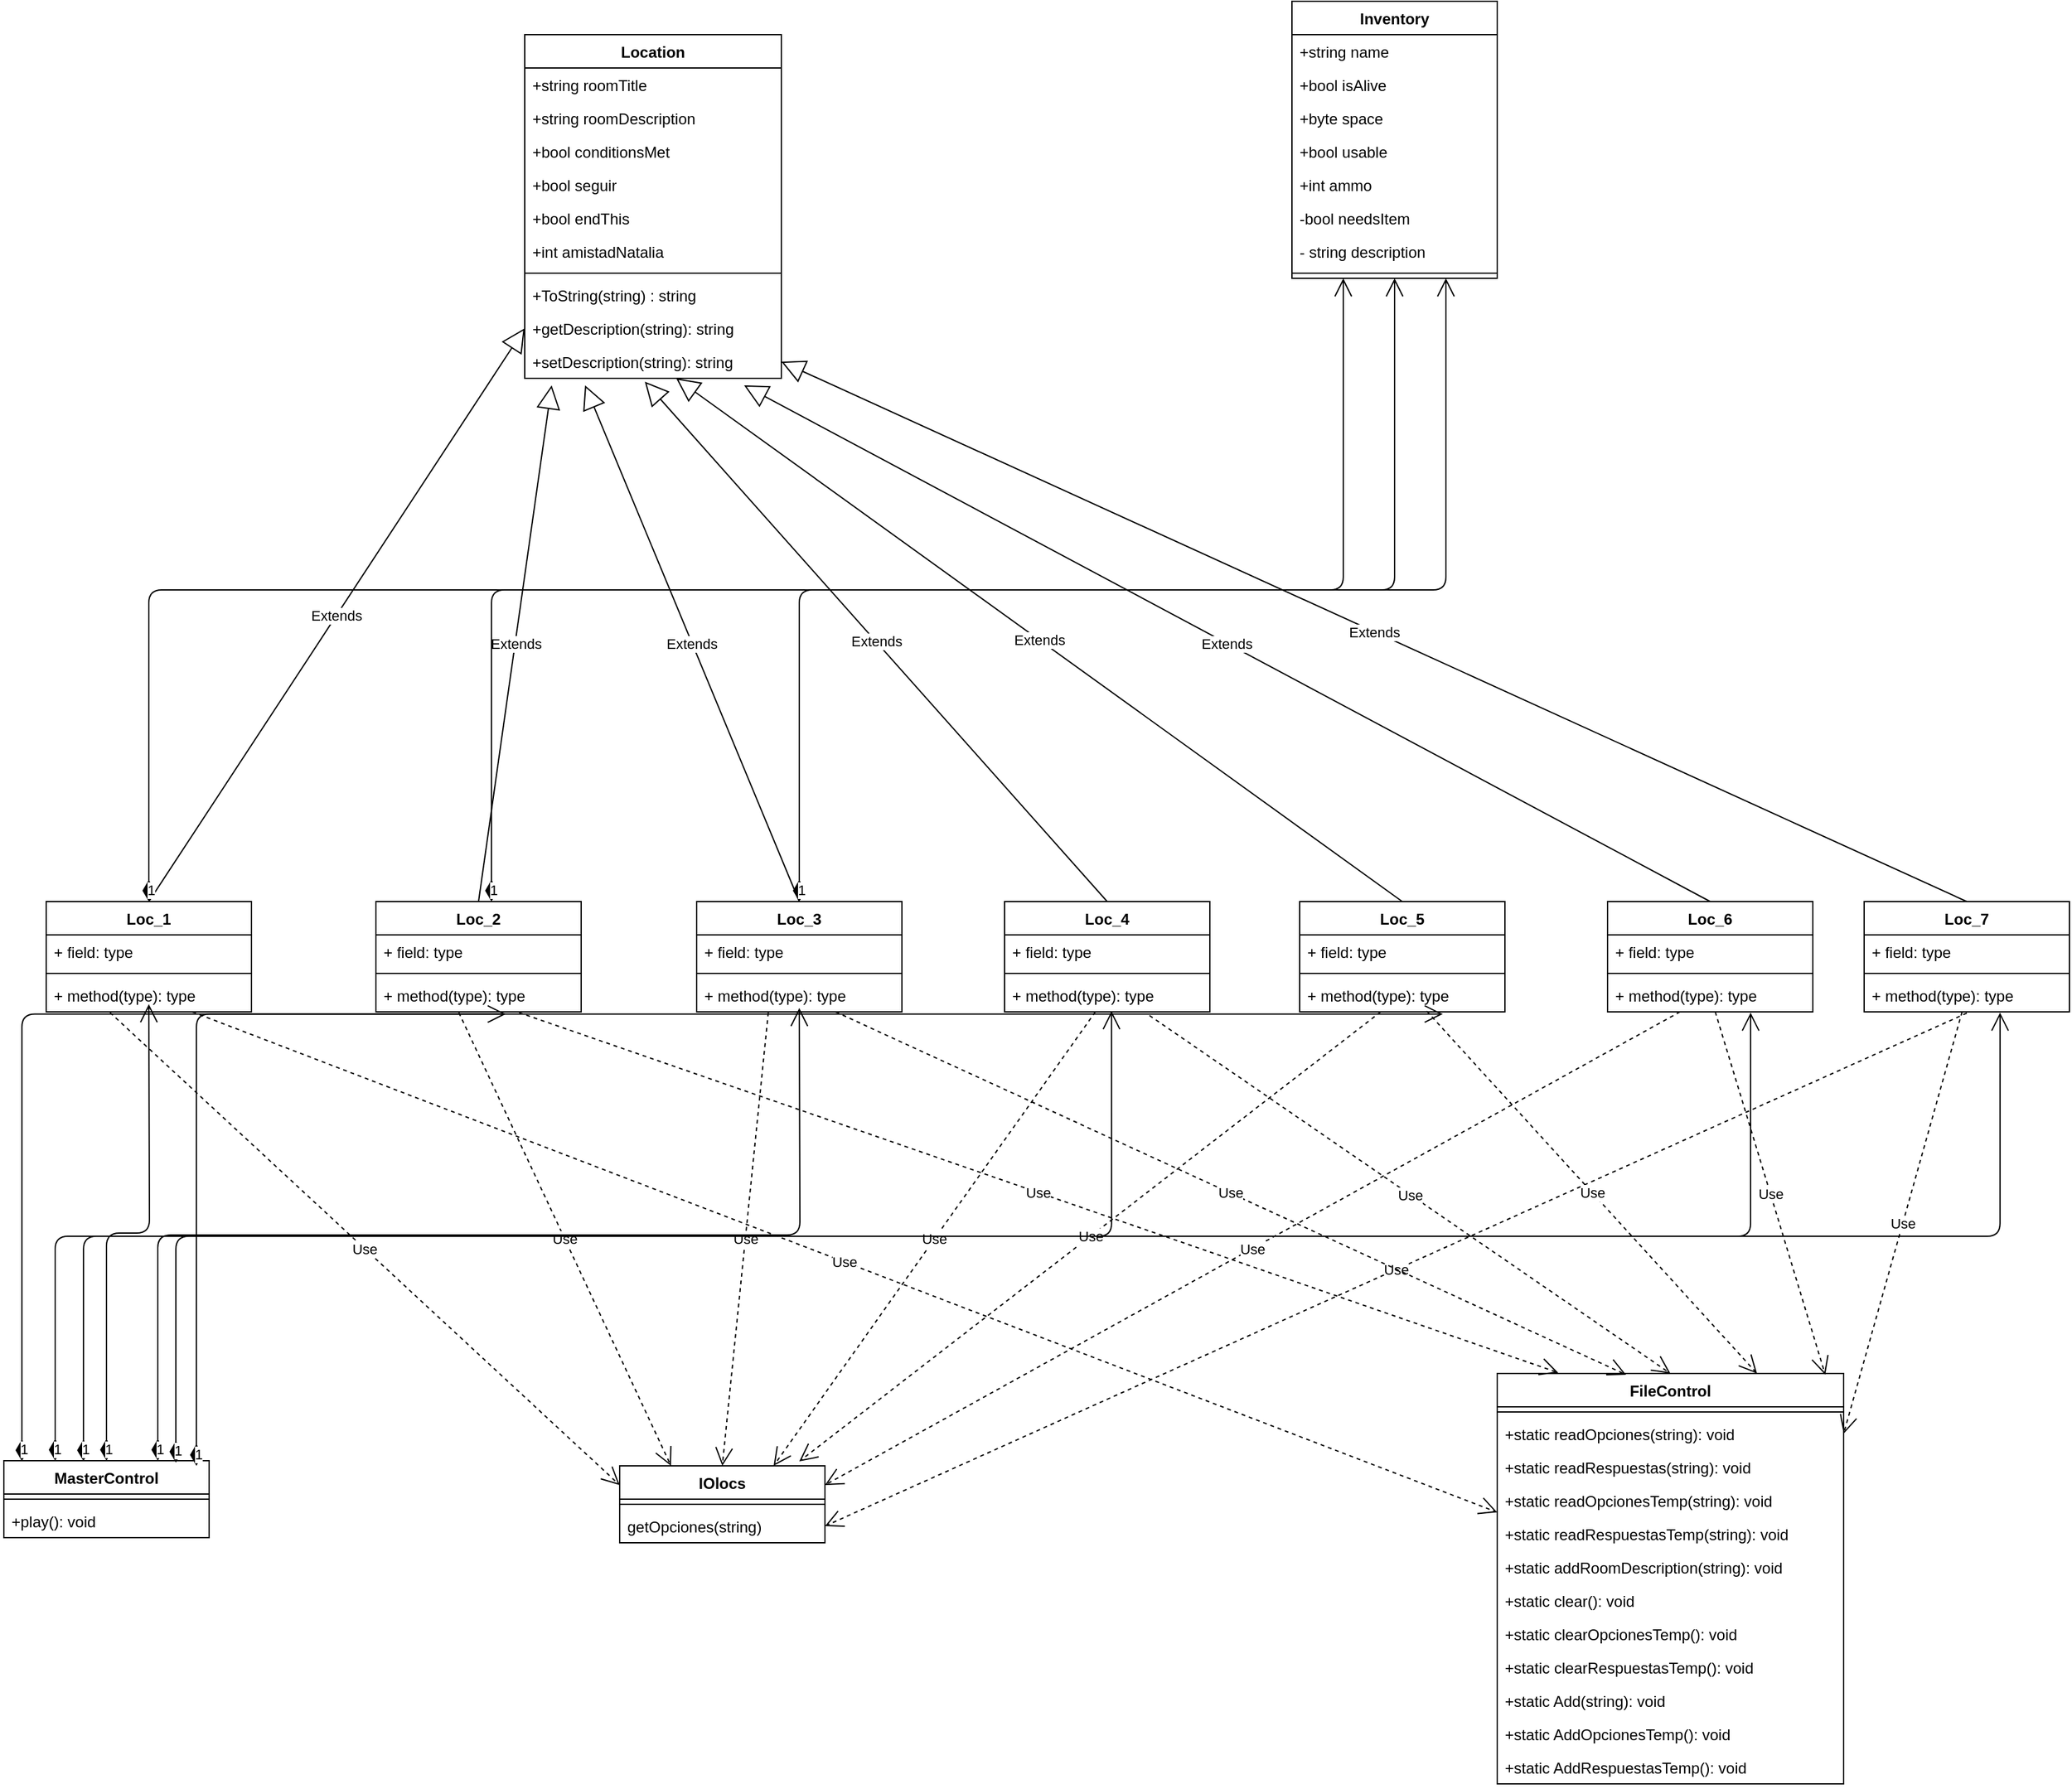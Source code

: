 <mxfile version="10.6.7" type="device"><diagram id="KrpH5djz2OOGWyw9YyQj" name="Page-1"><mxGraphModel dx="1924" dy="3329" grid="1" gridSize="10" guides="1" tooltips="1" connect="1" arrows="1" fold="1" page="1" pageScale="1" pageWidth="827" pageHeight="1169" math="0" shadow="0"><root><mxCell id="0"/><mxCell id="1" parent="0"/><mxCell id="W_lXa85YITSkQ_qprUNz-1" value="Location" style="swimlane;fontStyle=1;align=center;verticalAlign=top;childLayout=stackLayout;horizontal=1;startSize=26;horizontalStack=0;resizeParent=1;resizeParentMax=0;resizeLast=0;collapsible=1;marginBottom=0;" vertex="1" parent="1"><mxGeometry x="626" y="-216" width="200" height="268" as="geometry"/></mxCell><mxCell id="W_lXa85YITSkQ_qprUNz-2" value="+string roomTitle" style="text;strokeColor=none;fillColor=none;align=left;verticalAlign=top;spacingLeft=4;spacingRight=4;overflow=hidden;rotatable=0;points=[[0,0.5],[1,0.5]];portConstraint=eastwest;" vertex="1" parent="W_lXa85YITSkQ_qprUNz-1"><mxGeometry y="26" width="200" height="26" as="geometry"/></mxCell><mxCell id="W_lXa85YITSkQ_qprUNz-8" value="+string roomDescription" style="text;strokeColor=none;fillColor=none;align=left;verticalAlign=top;spacingLeft=4;spacingRight=4;overflow=hidden;rotatable=0;points=[[0,0.5],[1,0.5]];portConstraint=eastwest;" vertex="1" parent="W_lXa85YITSkQ_qprUNz-1"><mxGeometry y="52" width="200" height="26" as="geometry"/></mxCell><mxCell id="W_lXa85YITSkQ_qprUNz-9" value="+bool conditionsMet" style="text;strokeColor=none;fillColor=none;align=left;verticalAlign=top;spacingLeft=4;spacingRight=4;overflow=hidden;rotatable=0;points=[[0,0.5],[1,0.5]];portConstraint=eastwest;" vertex="1" parent="W_lXa85YITSkQ_qprUNz-1"><mxGeometry y="78" width="200" height="26" as="geometry"/></mxCell><mxCell id="W_lXa85YITSkQ_qprUNz-14" value="+bool seguir" style="text;strokeColor=none;fillColor=none;align=left;verticalAlign=top;spacingLeft=4;spacingRight=4;overflow=hidden;rotatable=0;points=[[0,0.5],[1,0.5]];portConstraint=eastwest;" vertex="1" parent="W_lXa85YITSkQ_qprUNz-1"><mxGeometry y="104" width="200" height="26" as="geometry"/></mxCell><mxCell id="W_lXa85YITSkQ_qprUNz-17" value="+bool endThis" style="text;strokeColor=none;fillColor=none;align=left;verticalAlign=top;spacingLeft=4;spacingRight=4;overflow=hidden;rotatable=0;points=[[0,0.5],[1,0.5]];portConstraint=eastwest;" vertex="1" parent="W_lXa85YITSkQ_qprUNz-1"><mxGeometry y="130" width="200" height="26" as="geometry"/></mxCell><mxCell id="W_lXa85YITSkQ_qprUNz-13" value="+int amistadNatalia&#10;&#10;" style="text;strokeColor=none;fillColor=none;align=left;verticalAlign=top;spacingLeft=4;spacingRight=4;overflow=hidden;rotatable=0;points=[[0,0.5],[1,0.5]];portConstraint=eastwest;" vertex="1" parent="W_lXa85YITSkQ_qprUNz-1"><mxGeometry y="156" width="200" height="26" as="geometry"/></mxCell><mxCell id="W_lXa85YITSkQ_qprUNz-3" value="" style="line;strokeWidth=1;fillColor=none;align=left;verticalAlign=middle;spacingTop=-1;spacingLeft=3;spacingRight=3;rotatable=0;labelPosition=right;points=[];portConstraint=eastwest;" vertex="1" parent="W_lXa85YITSkQ_qprUNz-1"><mxGeometry y="182" width="200" height="8" as="geometry"/></mxCell><mxCell id="W_lXa85YITSkQ_qprUNz-4" value="+ToString(string) : string&#10;" style="text;strokeColor=none;fillColor=none;align=left;verticalAlign=top;spacingLeft=4;spacingRight=4;overflow=hidden;rotatable=0;points=[[0,0.5],[1,0.5]];portConstraint=eastwest;" vertex="1" parent="W_lXa85YITSkQ_qprUNz-1"><mxGeometry y="190" width="200" height="26" as="geometry"/></mxCell><mxCell id="W_lXa85YITSkQ_qprUNz-18" value="+getDescription(string): string&#10;" style="text;strokeColor=none;fillColor=none;align=left;verticalAlign=top;spacingLeft=4;spacingRight=4;overflow=hidden;rotatable=0;points=[[0,0.5],[1,0.5]];portConstraint=eastwest;" vertex="1" parent="W_lXa85YITSkQ_qprUNz-1"><mxGeometry y="216" width="200" height="26" as="geometry"/></mxCell><mxCell id="W_lXa85YITSkQ_qprUNz-19" value="+setDescription(string): string&#10;" style="text;strokeColor=none;fillColor=none;align=left;verticalAlign=top;spacingLeft=4;spacingRight=4;overflow=hidden;rotatable=0;points=[[0,0.5],[1,0.5]];portConstraint=eastwest;" vertex="1" parent="W_lXa85YITSkQ_qprUNz-1"><mxGeometry y="242" width="200" height="26" as="geometry"/></mxCell><mxCell id="W_lXa85YITSkQ_qprUNz-20" value="IOlocs" style="swimlane;fontStyle=1;align=center;verticalAlign=top;childLayout=stackLayout;horizontal=1;startSize=26;horizontalStack=0;resizeParent=1;resizeParentMax=0;resizeLast=0;collapsible=1;marginBottom=0;" vertex="1" parent="1"><mxGeometry x="700" y="900" width="160" height="60" as="geometry"/></mxCell><mxCell id="W_lXa85YITSkQ_qprUNz-22" value="" style="line;strokeWidth=1;fillColor=none;align=left;verticalAlign=middle;spacingTop=-1;spacingLeft=3;spacingRight=3;rotatable=0;labelPosition=right;points=[];portConstraint=eastwest;" vertex="1" parent="W_lXa85YITSkQ_qprUNz-20"><mxGeometry y="26" width="160" height="8" as="geometry"/></mxCell><mxCell id="W_lXa85YITSkQ_qprUNz-23" value="getOpciones(string)" style="text;strokeColor=none;fillColor=none;align=left;verticalAlign=top;spacingLeft=4;spacingRight=4;overflow=hidden;rotatable=0;points=[[0,0.5],[1,0.5]];portConstraint=eastwest;" vertex="1" parent="W_lXa85YITSkQ_qprUNz-20"><mxGeometry y="34" width="160" height="26" as="geometry"/></mxCell><mxCell id="W_lXa85YITSkQ_qprUNz-24" value="Loc_1" style="swimlane;fontStyle=1;align=center;verticalAlign=top;childLayout=stackLayout;horizontal=1;startSize=26;horizontalStack=0;resizeParent=1;resizeParentMax=0;resizeLast=0;collapsible=1;marginBottom=0;" vertex="1" parent="1"><mxGeometry x="253" y="460" width="160" height="86" as="geometry"/></mxCell><mxCell id="W_lXa85YITSkQ_qprUNz-25" value="+ field: type" style="text;strokeColor=none;fillColor=none;align=left;verticalAlign=top;spacingLeft=4;spacingRight=4;overflow=hidden;rotatable=0;points=[[0,0.5],[1,0.5]];portConstraint=eastwest;" vertex="1" parent="W_lXa85YITSkQ_qprUNz-24"><mxGeometry y="26" width="160" height="26" as="geometry"/></mxCell><mxCell id="W_lXa85YITSkQ_qprUNz-26" value="" style="line;strokeWidth=1;fillColor=none;align=left;verticalAlign=middle;spacingTop=-1;spacingLeft=3;spacingRight=3;rotatable=0;labelPosition=right;points=[];portConstraint=eastwest;" vertex="1" parent="W_lXa85YITSkQ_qprUNz-24"><mxGeometry y="52" width="160" height="8" as="geometry"/></mxCell><mxCell id="W_lXa85YITSkQ_qprUNz-27" value="+ method(type): type" style="text;strokeColor=none;fillColor=none;align=left;verticalAlign=top;spacingLeft=4;spacingRight=4;overflow=hidden;rotatable=0;points=[[0,0.5],[1,0.5]];portConstraint=eastwest;" vertex="1" parent="W_lXa85YITSkQ_qprUNz-24"><mxGeometry y="60" width="160" height="26" as="geometry"/></mxCell><mxCell id="W_lXa85YITSkQ_qprUNz-28" value="Loc_2" style="swimlane;fontStyle=1;align=center;verticalAlign=top;childLayout=stackLayout;horizontal=1;startSize=26;horizontalStack=0;resizeParent=1;resizeParentMax=0;resizeLast=0;collapsible=1;marginBottom=0;" vertex="1" parent="1"><mxGeometry x="510" y="460" width="160" height="86" as="geometry"/></mxCell><mxCell id="W_lXa85YITSkQ_qprUNz-29" value="+ field: type" style="text;strokeColor=none;fillColor=none;align=left;verticalAlign=top;spacingLeft=4;spacingRight=4;overflow=hidden;rotatable=0;points=[[0,0.5],[1,0.5]];portConstraint=eastwest;" vertex="1" parent="W_lXa85YITSkQ_qprUNz-28"><mxGeometry y="26" width="160" height="26" as="geometry"/></mxCell><mxCell id="W_lXa85YITSkQ_qprUNz-30" value="" style="line;strokeWidth=1;fillColor=none;align=left;verticalAlign=middle;spacingTop=-1;spacingLeft=3;spacingRight=3;rotatable=0;labelPosition=right;points=[];portConstraint=eastwest;" vertex="1" parent="W_lXa85YITSkQ_qprUNz-28"><mxGeometry y="52" width="160" height="8" as="geometry"/></mxCell><mxCell id="W_lXa85YITSkQ_qprUNz-31" value="+ method(type): type" style="text;strokeColor=none;fillColor=none;align=left;verticalAlign=top;spacingLeft=4;spacingRight=4;overflow=hidden;rotatable=0;points=[[0,0.5],[1,0.5]];portConstraint=eastwest;" vertex="1" parent="W_lXa85YITSkQ_qprUNz-28"><mxGeometry y="60" width="160" height="26" as="geometry"/></mxCell><mxCell id="W_lXa85YITSkQ_qprUNz-32" value="Loc_3" style="swimlane;fontStyle=1;align=center;verticalAlign=top;childLayout=stackLayout;horizontal=1;startSize=26;horizontalStack=0;resizeParent=1;resizeParentMax=0;resizeLast=0;collapsible=1;marginBottom=0;" vertex="1" parent="1"><mxGeometry x="760" y="460" width="160" height="86" as="geometry"/></mxCell><mxCell id="W_lXa85YITSkQ_qprUNz-33" value="+ field: type" style="text;strokeColor=none;fillColor=none;align=left;verticalAlign=top;spacingLeft=4;spacingRight=4;overflow=hidden;rotatable=0;points=[[0,0.5],[1,0.5]];portConstraint=eastwest;" vertex="1" parent="W_lXa85YITSkQ_qprUNz-32"><mxGeometry y="26" width="160" height="26" as="geometry"/></mxCell><mxCell id="W_lXa85YITSkQ_qprUNz-34" value="" style="line;strokeWidth=1;fillColor=none;align=left;verticalAlign=middle;spacingTop=-1;spacingLeft=3;spacingRight=3;rotatable=0;labelPosition=right;points=[];portConstraint=eastwest;" vertex="1" parent="W_lXa85YITSkQ_qprUNz-32"><mxGeometry y="52" width="160" height="8" as="geometry"/></mxCell><mxCell id="W_lXa85YITSkQ_qprUNz-35" value="+ method(type): type" style="text;strokeColor=none;fillColor=none;align=left;verticalAlign=top;spacingLeft=4;spacingRight=4;overflow=hidden;rotatable=0;points=[[0,0.5],[1,0.5]];portConstraint=eastwest;" vertex="1" parent="W_lXa85YITSkQ_qprUNz-32"><mxGeometry y="60" width="160" height="26" as="geometry"/></mxCell><mxCell id="W_lXa85YITSkQ_qprUNz-36" value="Loc_4" style="swimlane;fontStyle=1;align=center;verticalAlign=top;childLayout=stackLayout;horizontal=1;startSize=26;horizontalStack=0;resizeParent=1;resizeParentMax=0;resizeLast=0;collapsible=1;marginBottom=0;" vertex="1" parent="1"><mxGeometry x="1000" y="460" width="160" height="86" as="geometry"/></mxCell><mxCell id="W_lXa85YITSkQ_qprUNz-37" value="+ field: type" style="text;strokeColor=none;fillColor=none;align=left;verticalAlign=top;spacingLeft=4;spacingRight=4;overflow=hidden;rotatable=0;points=[[0,0.5],[1,0.5]];portConstraint=eastwest;" vertex="1" parent="W_lXa85YITSkQ_qprUNz-36"><mxGeometry y="26" width="160" height="26" as="geometry"/></mxCell><mxCell id="W_lXa85YITSkQ_qprUNz-38" value="" style="line;strokeWidth=1;fillColor=none;align=left;verticalAlign=middle;spacingTop=-1;spacingLeft=3;spacingRight=3;rotatable=0;labelPosition=right;points=[];portConstraint=eastwest;" vertex="1" parent="W_lXa85YITSkQ_qprUNz-36"><mxGeometry y="52" width="160" height="8" as="geometry"/></mxCell><mxCell id="W_lXa85YITSkQ_qprUNz-39" value="+ method(type): type" style="text;strokeColor=none;fillColor=none;align=left;verticalAlign=top;spacingLeft=4;spacingRight=4;overflow=hidden;rotatable=0;points=[[0,0.5],[1,0.5]];portConstraint=eastwest;" vertex="1" parent="W_lXa85YITSkQ_qprUNz-36"><mxGeometry y="60" width="160" height="26" as="geometry"/></mxCell><mxCell id="W_lXa85YITSkQ_qprUNz-40" value="Loc_5" style="swimlane;fontStyle=1;align=center;verticalAlign=top;childLayout=stackLayout;horizontal=1;startSize=26;horizontalStack=0;resizeParent=1;resizeParentMax=0;resizeLast=0;collapsible=1;marginBottom=0;" vertex="1" parent="1"><mxGeometry x="1230" y="460" width="160" height="86" as="geometry"/></mxCell><mxCell id="W_lXa85YITSkQ_qprUNz-41" value="+ field: type" style="text;strokeColor=none;fillColor=none;align=left;verticalAlign=top;spacingLeft=4;spacingRight=4;overflow=hidden;rotatable=0;points=[[0,0.5],[1,0.5]];portConstraint=eastwest;" vertex="1" parent="W_lXa85YITSkQ_qprUNz-40"><mxGeometry y="26" width="160" height="26" as="geometry"/></mxCell><mxCell id="W_lXa85YITSkQ_qprUNz-42" value="" style="line;strokeWidth=1;fillColor=none;align=left;verticalAlign=middle;spacingTop=-1;spacingLeft=3;spacingRight=3;rotatable=0;labelPosition=right;points=[];portConstraint=eastwest;" vertex="1" parent="W_lXa85YITSkQ_qprUNz-40"><mxGeometry y="52" width="160" height="8" as="geometry"/></mxCell><mxCell id="W_lXa85YITSkQ_qprUNz-43" value="+ method(type): type" style="text;strokeColor=none;fillColor=none;align=left;verticalAlign=top;spacingLeft=4;spacingRight=4;overflow=hidden;rotatable=0;points=[[0,0.5],[1,0.5]];portConstraint=eastwest;" vertex="1" parent="W_lXa85YITSkQ_qprUNz-40"><mxGeometry y="60" width="160" height="26" as="geometry"/></mxCell><mxCell id="W_lXa85YITSkQ_qprUNz-44" value="Loc_6" style="swimlane;fontStyle=1;align=center;verticalAlign=top;childLayout=stackLayout;horizontal=1;startSize=26;horizontalStack=0;resizeParent=1;resizeParentMax=0;resizeLast=0;collapsible=1;marginBottom=0;" vertex="1" parent="1"><mxGeometry x="1470" y="460" width="160" height="86" as="geometry"/></mxCell><mxCell id="W_lXa85YITSkQ_qprUNz-45" value="+ field: type" style="text;strokeColor=none;fillColor=none;align=left;verticalAlign=top;spacingLeft=4;spacingRight=4;overflow=hidden;rotatable=0;points=[[0,0.5],[1,0.5]];portConstraint=eastwest;" vertex="1" parent="W_lXa85YITSkQ_qprUNz-44"><mxGeometry y="26" width="160" height="26" as="geometry"/></mxCell><mxCell id="W_lXa85YITSkQ_qprUNz-46" value="" style="line;strokeWidth=1;fillColor=none;align=left;verticalAlign=middle;spacingTop=-1;spacingLeft=3;spacingRight=3;rotatable=0;labelPosition=right;points=[];portConstraint=eastwest;" vertex="1" parent="W_lXa85YITSkQ_qprUNz-44"><mxGeometry y="52" width="160" height="8" as="geometry"/></mxCell><mxCell id="W_lXa85YITSkQ_qprUNz-47" value="+ method(type): type" style="text;strokeColor=none;fillColor=none;align=left;verticalAlign=top;spacingLeft=4;spacingRight=4;overflow=hidden;rotatable=0;points=[[0,0.5],[1,0.5]];portConstraint=eastwest;" vertex="1" parent="W_lXa85YITSkQ_qprUNz-44"><mxGeometry y="60" width="160" height="26" as="geometry"/></mxCell><mxCell id="W_lXa85YITSkQ_qprUNz-48" value="Loc_7" style="swimlane;fontStyle=1;align=center;verticalAlign=top;childLayout=stackLayout;horizontal=1;startSize=26;horizontalStack=0;resizeParent=1;resizeParentMax=0;resizeLast=0;collapsible=1;marginBottom=0;" vertex="1" parent="1"><mxGeometry x="1670" y="460" width="160" height="86" as="geometry"/></mxCell><mxCell id="W_lXa85YITSkQ_qprUNz-49" value="+ field: type" style="text;strokeColor=none;fillColor=none;align=left;verticalAlign=top;spacingLeft=4;spacingRight=4;overflow=hidden;rotatable=0;points=[[0,0.5],[1,0.5]];portConstraint=eastwest;" vertex="1" parent="W_lXa85YITSkQ_qprUNz-48"><mxGeometry y="26" width="160" height="26" as="geometry"/></mxCell><mxCell id="W_lXa85YITSkQ_qprUNz-50" value="" style="line;strokeWidth=1;fillColor=none;align=left;verticalAlign=middle;spacingTop=-1;spacingLeft=3;spacingRight=3;rotatable=0;labelPosition=right;points=[];portConstraint=eastwest;" vertex="1" parent="W_lXa85YITSkQ_qprUNz-48"><mxGeometry y="52" width="160" height="8" as="geometry"/></mxCell><mxCell id="W_lXa85YITSkQ_qprUNz-51" value="+ method(type): type" style="text;strokeColor=none;fillColor=none;align=left;verticalAlign=top;spacingLeft=4;spacingRight=4;overflow=hidden;rotatable=0;points=[[0,0.5],[1,0.5]];portConstraint=eastwest;" vertex="1" parent="W_lXa85YITSkQ_qprUNz-48"><mxGeometry y="60" width="160" height="26" as="geometry"/></mxCell><mxCell id="W_lXa85YITSkQ_qprUNz-52" value="Extends" style="endArrow=block;endSize=16;endFill=0;html=1;exitX=0.5;exitY=0;exitDx=0;exitDy=0;entryX=0;entryY=0.5;entryDx=0;entryDy=0;" edge="1" parent="1" source="W_lXa85YITSkQ_qprUNz-24" target="W_lXa85YITSkQ_qprUNz-18"><mxGeometry width="160" relative="1" as="geometry"><mxPoint x="333" y="400" as="sourcePoint"/><mxPoint x="940" y="241" as="targetPoint"/></mxGeometry></mxCell><mxCell id="W_lXa85YITSkQ_qprUNz-53" value="Extends" style="endArrow=block;endSize=16;endFill=0;html=1;exitX=0.5;exitY=0;exitDx=0;exitDy=0;entryX=0.105;entryY=1.212;entryDx=0;entryDy=0;entryPerimeter=0;" edge="1" parent="1" source="W_lXa85YITSkQ_qprUNz-28" target="W_lXa85YITSkQ_qprUNz-19"><mxGeometry width="160" relative="1" as="geometry"><mxPoint x="456.5" y="480.5" as="sourcePoint"/><mxPoint x="1030" y="250" as="targetPoint"/></mxGeometry></mxCell><mxCell id="W_lXa85YITSkQ_qprUNz-54" value="Extends" style="endArrow=block;endSize=16;endFill=0;html=1;exitX=0.5;exitY=0;exitDx=0;exitDy=0;entryX=0.235;entryY=1.212;entryDx=0;entryDy=0;entryPerimeter=0;" edge="1" parent="1" source="W_lXa85YITSkQ_qprUNz-32" target="W_lXa85YITSkQ_qprUNz-19"><mxGeometry width="160" relative="1" as="geometry"><mxPoint x="599.5" y="471" as="sourcePoint"/><mxPoint x="949.5" y="251" as="targetPoint"/></mxGeometry></mxCell><mxCell id="W_lXa85YITSkQ_qprUNz-55" value="Extends" style="endArrow=block;endSize=16;endFill=0;html=1;exitX=0.5;exitY=0;exitDx=0;exitDy=0;entryX=0.468;entryY=1.1;entryDx=0;entryDy=0;entryPerimeter=0;" edge="1" parent="1" source="W_lXa85YITSkQ_qprUNz-36" target="W_lXa85YITSkQ_qprUNz-19"><mxGeometry width="160" relative="1" as="geometry"><mxPoint x="849.5" y="471" as="sourcePoint"/><mxPoint x="1030" y="250" as="targetPoint"/></mxGeometry></mxCell><mxCell id="W_lXa85YITSkQ_qprUNz-56" value="Extends" style="endArrow=block;endSize=16;endFill=0;html=1;exitX=0.5;exitY=0;exitDx=0;exitDy=0;" edge="1" parent="1" source="W_lXa85YITSkQ_qprUNz-40" target="W_lXa85YITSkQ_qprUNz-19"><mxGeometry width="160" relative="1" as="geometry"><mxPoint x="1089.5" y="471" as="sourcePoint"/><mxPoint x="1040" y="260" as="targetPoint"/></mxGeometry></mxCell><mxCell id="W_lXa85YITSkQ_qprUNz-57" value="Extends" style="endArrow=block;endSize=16;endFill=0;html=1;exitX=0.5;exitY=0;exitDx=0;exitDy=0;entryX=0.855;entryY=1.212;entryDx=0;entryDy=0;entryPerimeter=0;" edge="1" parent="1" source="W_lXa85YITSkQ_qprUNz-44" target="W_lXa85YITSkQ_qprUNz-19"><mxGeometry width="160" relative="1" as="geometry"><mxPoint x="1319.5" y="471" as="sourcePoint"/><mxPoint x="1065.998" y="265" as="targetPoint"/></mxGeometry></mxCell><mxCell id="W_lXa85YITSkQ_qprUNz-58" value="Extends" style="endArrow=block;endSize=16;endFill=0;html=1;exitX=0.5;exitY=0;exitDx=0;exitDy=0;entryX=1;entryY=0.5;entryDx=0;entryDy=0;" edge="1" parent="1" source="W_lXa85YITSkQ_qprUNz-48" target="W_lXa85YITSkQ_qprUNz-19"><mxGeometry width="160" relative="1" as="geometry"><mxPoint x="1559.5" y="471" as="sourcePoint"/><mxPoint x="1122" y="271" as="targetPoint"/></mxGeometry></mxCell><mxCell id="W_lXa85YITSkQ_qprUNz-60" value="Use" style="endArrow=open;endSize=12;dashed=1;html=1;entryX=1;entryY=0.5;entryDx=0;entryDy=0;" edge="1" parent="1" target="W_lXa85YITSkQ_qprUNz-23"><mxGeometry width="160" relative="1" as="geometry"><mxPoint x="1750" y="547" as="sourcePoint"/><mxPoint x="1670" y="570" as="targetPoint"/></mxGeometry></mxCell><mxCell id="W_lXa85YITSkQ_qprUNz-61" value="Use" style="endArrow=open;endSize=12;dashed=1;html=1;entryX=1;entryY=0.25;entryDx=0;entryDy=0;" edge="1" parent="1" source="W_lXa85YITSkQ_qprUNz-47" target="W_lXa85YITSkQ_qprUNz-20"><mxGeometry width="160" relative="1" as="geometry"><mxPoint x="1759.5" y="471" as="sourcePoint"/><mxPoint x="1350" y="46" as="targetPoint"/></mxGeometry></mxCell><mxCell id="W_lXa85YITSkQ_qprUNz-62" value="Use" style="endArrow=open;endSize=12;dashed=1;html=1;entryX=0.875;entryY=-0.058;entryDx=0;entryDy=0;entryPerimeter=0;" edge="1" parent="1" source="W_lXa85YITSkQ_qprUNz-43" target="W_lXa85YITSkQ_qprUNz-20"><mxGeometry width="160" relative="1" as="geometry"><mxPoint x="1559.5" y="471" as="sourcePoint"/><mxPoint x="1360" y="56" as="targetPoint"/></mxGeometry></mxCell><mxCell id="W_lXa85YITSkQ_qprUNz-63" value="Use" style="endArrow=open;endSize=12;dashed=1;html=1;entryX=0.75;entryY=0;entryDx=0;entryDy=0;" edge="1" parent="1" source="W_lXa85YITSkQ_qprUNz-39" target="W_lXa85YITSkQ_qprUNz-20"><mxGeometry width="160" relative="1" as="geometry"><mxPoint x="1319.5" y="471" as="sourcePoint"/><mxPoint x="1339.5" y="63.5" as="targetPoint"/></mxGeometry></mxCell><mxCell id="W_lXa85YITSkQ_qprUNz-64" value="Use" style="endArrow=open;endSize=12;dashed=1;html=1;entryX=0.5;entryY=0;entryDx=0;entryDy=0;exitX=0.349;exitY=1.022;exitDx=0;exitDy=0;exitPerimeter=0;" edge="1" parent="1" source="W_lXa85YITSkQ_qprUNz-35" target="W_lXa85YITSkQ_qprUNz-20"><mxGeometry width="160" relative="1" as="geometry"><mxPoint x="1089.5" y="471" as="sourcePoint"/><mxPoint x="1274.159" y="60" as="targetPoint"/></mxGeometry></mxCell><mxCell id="W_lXa85YITSkQ_qprUNz-65" value="Use" style="endArrow=open;endSize=12;dashed=1;html=1;entryX=0.25;entryY=0;entryDx=0;entryDy=0;exitX=0.404;exitY=1.022;exitDx=0;exitDy=0;exitPerimeter=0;" edge="1" parent="1" source="W_lXa85YITSkQ_qprUNz-31" target="W_lXa85YITSkQ_qprUNz-20"><mxGeometry width="160" relative="1" as="geometry"><mxPoint x="849.5" y="471" as="sourcePoint"/><mxPoint x="1299.5" y="63.5" as="targetPoint"/></mxGeometry></mxCell><mxCell id="W_lXa85YITSkQ_qprUNz-66" value="Use" style="endArrow=open;endSize=12;dashed=1;html=1;exitX=0.311;exitY=1.022;exitDx=0;exitDy=0;entryX=0;entryY=0.25;entryDx=0;entryDy=0;exitPerimeter=0;" edge="1" parent="1" source="W_lXa85YITSkQ_qprUNz-27" target="W_lXa85YITSkQ_qprUNz-20"><mxGeometry width="160" relative="1" as="geometry"><mxPoint x="599.5" y="471" as="sourcePoint"/><mxPoint x="877" y="841" as="targetPoint"/></mxGeometry></mxCell><mxCell id="W_lXa85YITSkQ_qprUNz-72" value="FileControl" style="swimlane;fontStyle=1;align=center;verticalAlign=top;childLayout=stackLayout;horizontal=1;startSize=26;horizontalStack=0;resizeParent=1;resizeParentMax=0;resizeLast=0;collapsible=1;marginBottom=0;" vertex="1" parent="1"><mxGeometry x="1384" y="828" width="270" height="320" as="geometry"/></mxCell><mxCell id="W_lXa85YITSkQ_qprUNz-74" value="" style="line;strokeWidth=1;fillColor=none;align=left;verticalAlign=middle;spacingTop=-1;spacingLeft=3;spacingRight=3;rotatable=0;labelPosition=right;points=[];portConstraint=eastwest;" vertex="1" parent="W_lXa85YITSkQ_qprUNz-72"><mxGeometry y="26" width="270" height="8" as="geometry"/></mxCell><mxCell id="W_lXa85YITSkQ_qprUNz-75" value="+static readOpciones(string): void" style="text;strokeColor=none;fillColor=none;align=left;verticalAlign=top;spacingLeft=4;spacingRight=4;overflow=hidden;rotatable=0;points=[[0,0.5],[1,0.5]];portConstraint=eastwest;" vertex="1" parent="W_lXa85YITSkQ_qprUNz-72"><mxGeometry y="34" width="270" height="26" as="geometry"/></mxCell><mxCell id="W_lXa85YITSkQ_qprUNz-76" value="+static readRespuestas(string): void" style="text;strokeColor=none;fillColor=none;align=left;verticalAlign=top;spacingLeft=4;spacingRight=4;overflow=hidden;rotatable=0;points=[[0,0.5],[1,0.5]];portConstraint=eastwest;" vertex="1" parent="W_lXa85YITSkQ_qprUNz-72"><mxGeometry y="60" width="270" height="26" as="geometry"/></mxCell><mxCell id="W_lXa85YITSkQ_qprUNz-77" value="+static readOpcionesTemp(string): void" style="text;strokeColor=none;fillColor=none;align=left;verticalAlign=top;spacingLeft=4;spacingRight=4;overflow=hidden;rotatable=0;points=[[0,0.5],[1,0.5]];portConstraint=eastwest;" vertex="1" parent="W_lXa85YITSkQ_qprUNz-72"><mxGeometry y="86" width="270" height="26" as="geometry"/></mxCell><mxCell id="W_lXa85YITSkQ_qprUNz-78" value="+static readRespuestasTemp(string): void" style="text;strokeColor=none;fillColor=none;align=left;verticalAlign=top;spacingLeft=4;spacingRight=4;overflow=hidden;rotatable=0;points=[[0,0.5],[1,0.5]];portConstraint=eastwest;" vertex="1" parent="W_lXa85YITSkQ_qprUNz-72"><mxGeometry y="112" width="270" height="26" as="geometry"/></mxCell><mxCell id="W_lXa85YITSkQ_qprUNz-79" value="+static addRoomDescription(string): void" style="text;strokeColor=none;fillColor=none;align=left;verticalAlign=top;spacingLeft=4;spacingRight=4;overflow=hidden;rotatable=0;points=[[0,0.5],[1,0.5]];portConstraint=eastwest;" vertex="1" parent="W_lXa85YITSkQ_qprUNz-72"><mxGeometry y="138" width="270" height="26" as="geometry"/></mxCell><mxCell id="W_lXa85YITSkQ_qprUNz-80" value="+static clear(): void" style="text;strokeColor=none;fillColor=none;align=left;verticalAlign=top;spacingLeft=4;spacingRight=4;overflow=hidden;rotatable=0;points=[[0,0.5],[1,0.5]];portConstraint=eastwest;" vertex="1" parent="W_lXa85YITSkQ_qprUNz-72"><mxGeometry y="164" width="270" height="26" as="geometry"/></mxCell><mxCell id="W_lXa85YITSkQ_qprUNz-81" value="+static clearOpcionesTemp(): void" style="text;strokeColor=none;fillColor=none;align=left;verticalAlign=top;spacingLeft=4;spacingRight=4;overflow=hidden;rotatable=0;points=[[0,0.5],[1,0.5]];portConstraint=eastwest;" vertex="1" parent="W_lXa85YITSkQ_qprUNz-72"><mxGeometry y="190" width="270" height="26" as="geometry"/></mxCell><mxCell id="W_lXa85YITSkQ_qprUNz-83" value="+static clearRespuestasTemp(): void" style="text;strokeColor=none;fillColor=none;align=left;verticalAlign=top;spacingLeft=4;spacingRight=4;overflow=hidden;rotatable=0;points=[[0,0.5],[1,0.5]];portConstraint=eastwest;" vertex="1" parent="W_lXa85YITSkQ_qprUNz-72"><mxGeometry y="216" width="270" height="26" as="geometry"/></mxCell><mxCell id="W_lXa85YITSkQ_qprUNz-84" value="+static Add(string): void" style="text;strokeColor=none;fillColor=none;align=left;verticalAlign=top;spacingLeft=4;spacingRight=4;overflow=hidden;rotatable=0;points=[[0,0.5],[1,0.5]];portConstraint=eastwest;" vertex="1" parent="W_lXa85YITSkQ_qprUNz-72"><mxGeometry y="242" width="270" height="26" as="geometry"/></mxCell><mxCell id="W_lXa85YITSkQ_qprUNz-85" value="+static AddOpcionesTemp(): void" style="text;strokeColor=none;fillColor=none;align=left;verticalAlign=top;spacingLeft=4;spacingRight=4;overflow=hidden;rotatable=0;points=[[0,0.5],[1,0.5]];portConstraint=eastwest;" vertex="1" parent="W_lXa85YITSkQ_qprUNz-72"><mxGeometry y="268" width="270" height="26" as="geometry"/></mxCell><mxCell id="W_lXa85YITSkQ_qprUNz-86" value="+static AddRespuestasTemp(): void" style="text;strokeColor=none;fillColor=none;align=left;verticalAlign=top;spacingLeft=4;spacingRight=4;overflow=hidden;rotatable=0;points=[[0,0.5],[1,0.5]];portConstraint=eastwest;" vertex="1" parent="W_lXa85YITSkQ_qprUNz-72"><mxGeometry y="294" width="270" height="26" as="geometry"/></mxCell><mxCell id="W_lXa85YITSkQ_qprUNz-88" value="Use" style="endArrow=open;endSize=12;dashed=1;html=1;entryX=1;entryY=0.5;entryDx=0;entryDy=0;" edge="1" parent="1" source="W_lXa85YITSkQ_qprUNz-51" target="W_lXa85YITSkQ_qprUNz-75"><mxGeometry width="160" relative="1" as="geometry"><mxPoint x="1768" y="557" as="sourcePoint"/><mxPoint x="870" y="957" as="targetPoint"/></mxGeometry></mxCell><mxCell id="W_lXa85YITSkQ_qprUNz-89" value="Use" style="endArrow=open;endSize=12;dashed=1;html=1;entryX=0.947;entryY=0.003;entryDx=0;entryDy=0;entryPerimeter=0;" edge="1" parent="1" source="W_lXa85YITSkQ_qprUNz-47" target="W_lXa85YITSkQ_qprUNz-72"><mxGeometry width="160" relative="1" as="geometry"><mxPoint x="1548" y="559" as="sourcePoint"/><mxPoint x="870" y="925" as="targetPoint"/></mxGeometry></mxCell><mxCell id="W_lXa85YITSkQ_qprUNz-90" value="Use" style="endArrow=open;endSize=12;dashed=1;html=1;exitX=0.619;exitY=0.978;exitDx=0;exitDy=0;entryX=0.75;entryY=0;entryDx=0;entryDy=0;exitPerimeter=0;" edge="1" parent="1" source="W_lXa85YITSkQ_qprUNz-43" target="W_lXa85YITSkQ_qprUNz-72"><mxGeometry width="160" relative="1" as="geometry"><mxPoint x="1328" y="561" as="sourcePoint"/><mxPoint x="850" y="907" as="targetPoint"/></mxGeometry></mxCell><mxCell id="W_lXa85YITSkQ_qprUNz-91" value="Use" style="endArrow=open;endSize=12;dashed=1;html=1;entryX=0.5;entryY=0;entryDx=0;entryDy=0;exitX=0.706;exitY=1.11;exitDx=0;exitDy=0;exitPerimeter=0;" edge="1" parent="1" source="W_lXa85YITSkQ_qprUNz-39" target="W_lXa85YITSkQ_qprUNz-72"><mxGeometry width="160" relative="1" as="geometry"><mxPoint x="1080.815" y="556" as="sourcePoint"/><mxPoint x="830" y="911" as="targetPoint"/></mxGeometry></mxCell><mxCell id="W_lXa85YITSkQ_qprUNz-92" value="Use" style="endArrow=open;endSize=12;dashed=1;html=1;entryX=0.372;entryY=0.003;entryDx=0;entryDy=0;entryPerimeter=0;" edge="1" parent="1" source="W_lXa85YITSkQ_qprUNz-35" target="W_lXa85YITSkQ_qprUNz-72"><mxGeometry width="160" relative="1" as="geometry"><mxPoint x="850" y="557" as="sourcePoint"/><mxPoint x="790" y="911" as="targetPoint"/></mxGeometry></mxCell><mxCell id="W_lXa85YITSkQ_qprUNz-93" value="Use" style="endArrow=open;endSize=12;dashed=1;html=1;entryX=0.176;entryY=-0.002;entryDx=0;entryDy=0;exitX=0.697;exitY=1.022;exitDx=0;exitDy=0;exitPerimeter=0;entryPerimeter=0;" edge="1" parent="1" source="W_lXa85YITSkQ_qprUNz-31" target="W_lXa85YITSkQ_qprUNz-72"><mxGeometry width="160" relative="1" as="geometry"><mxPoint x="608" y="557" as="sourcePoint"/><mxPoint x="750" y="911" as="targetPoint"/></mxGeometry></mxCell><mxCell id="W_lXa85YITSkQ_qprUNz-94" value="Use" style="endArrow=open;endSize=12;dashed=1;html=1;" edge="1" parent="1" source="W_lXa85YITSkQ_qprUNz-27" target="W_lXa85YITSkQ_qprUNz-72"><mxGeometry width="160" relative="1" as="geometry"><mxPoint x="344" y="557" as="sourcePoint"/><mxPoint x="1392" y="849" as="targetPoint"/></mxGeometry></mxCell><mxCell id="W_lXa85YITSkQ_qprUNz-95" value="Inventory" style="swimlane;fontStyle=1;align=center;verticalAlign=top;childLayout=stackLayout;horizontal=1;startSize=26;horizontalStack=0;resizeParent=1;resizeParentMax=0;resizeLast=0;collapsible=1;marginBottom=0;" vertex="1" parent="1"><mxGeometry x="1224" y="-242" width="160" height="216" as="geometry"/></mxCell><mxCell id="W_lXa85YITSkQ_qprUNz-96" value="+string name" style="text;strokeColor=none;fillColor=none;align=left;verticalAlign=top;spacingLeft=4;spacingRight=4;overflow=hidden;rotatable=0;points=[[0,0.5],[1,0.5]];portConstraint=eastwest;" vertex="1" parent="W_lXa85YITSkQ_qprUNz-95"><mxGeometry y="26" width="160" height="26" as="geometry"/></mxCell><mxCell id="W_lXa85YITSkQ_qprUNz-99" value="+bool isAlive" style="text;strokeColor=none;fillColor=none;align=left;verticalAlign=top;spacingLeft=4;spacingRight=4;overflow=hidden;rotatable=0;points=[[0,0.5],[1,0.5]];portConstraint=eastwest;" vertex="1" parent="W_lXa85YITSkQ_qprUNz-95"><mxGeometry y="52" width="160" height="26" as="geometry"/></mxCell><mxCell id="W_lXa85YITSkQ_qprUNz-100" value="+byte space" style="text;strokeColor=none;fillColor=none;align=left;verticalAlign=top;spacingLeft=4;spacingRight=4;overflow=hidden;rotatable=0;points=[[0,0.5],[1,0.5]];portConstraint=eastwest;" vertex="1" parent="W_lXa85YITSkQ_qprUNz-95"><mxGeometry y="78" width="160" height="26" as="geometry"/></mxCell><mxCell id="W_lXa85YITSkQ_qprUNz-101" value="+bool usable" style="text;strokeColor=none;fillColor=none;align=left;verticalAlign=top;spacingLeft=4;spacingRight=4;overflow=hidden;rotatable=0;points=[[0,0.5],[1,0.5]];portConstraint=eastwest;" vertex="1" parent="W_lXa85YITSkQ_qprUNz-95"><mxGeometry y="104" width="160" height="26" as="geometry"/></mxCell><mxCell id="W_lXa85YITSkQ_qprUNz-104" value="+int ammo" style="text;strokeColor=none;fillColor=none;align=left;verticalAlign=top;spacingLeft=4;spacingRight=4;overflow=hidden;rotatable=0;points=[[0,0.5],[1,0.5]];portConstraint=eastwest;" vertex="1" parent="W_lXa85YITSkQ_qprUNz-95"><mxGeometry y="130" width="160" height="26" as="geometry"/></mxCell><mxCell id="W_lXa85YITSkQ_qprUNz-102" value="-bool needsItem" style="text;strokeColor=none;fillColor=none;align=left;verticalAlign=top;spacingLeft=4;spacingRight=4;overflow=hidden;rotatable=0;points=[[0,0.5],[1,0.5]];portConstraint=eastwest;" vertex="1" parent="W_lXa85YITSkQ_qprUNz-95"><mxGeometry y="156" width="160" height="26" as="geometry"/></mxCell><mxCell id="W_lXa85YITSkQ_qprUNz-103" value="- string description" style="text;strokeColor=none;fillColor=none;align=left;verticalAlign=top;spacingLeft=4;spacingRight=4;overflow=hidden;rotatable=0;points=[[0,0.5],[1,0.5]];portConstraint=eastwest;" vertex="1" parent="W_lXa85YITSkQ_qprUNz-95"><mxGeometry y="182" width="160" height="26" as="geometry"/></mxCell><mxCell id="W_lXa85YITSkQ_qprUNz-97" value="" style="line;strokeWidth=1;fillColor=none;align=left;verticalAlign=middle;spacingTop=-1;spacingLeft=3;spacingRight=3;rotatable=0;labelPosition=right;points=[];portConstraint=eastwest;" vertex="1" parent="W_lXa85YITSkQ_qprUNz-95"><mxGeometry y="208" width="160" height="8" as="geometry"/></mxCell><mxCell id="W_lXa85YITSkQ_qprUNz-105" value="1" style="endArrow=open;html=1;endSize=12;startArrow=diamondThin;startSize=14;startFill=1;edgeStyle=orthogonalEdgeStyle;align=left;verticalAlign=bottom;exitX=0.5;exitY=0;exitDx=0;exitDy=0;entryX=0.25;entryY=1;entryDx=0;entryDy=0;" edge="1" parent="1" source="W_lXa85YITSkQ_qprUNz-24" target="W_lXa85YITSkQ_qprUNz-95"><mxGeometry x="-1" y="3" relative="1" as="geometry"><mxPoint x="770" y="1170" as="sourcePoint"/><mxPoint x="1230" y="129" as="targetPoint"/></mxGeometry></mxCell><mxCell id="W_lXa85YITSkQ_qprUNz-106" value="1" style="endArrow=open;html=1;endSize=12;startArrow=diamondThin;startSize=14;startFill=1;edgeStyle=orthogonalEdgeStyle;align=left;verticalAlign=bottom;exitX=0.563;exitY=0;exitDx=0;exitDy=0;exitPerimeter=0;entryX=0.5;entryY=1;entryDx=0;entryDy=0;" edge="1" parent="1" source="W_lXa85YITSkQ_qprUNz-28" target="W_lXa85YITSkQ_qprUNz-95"><mxGeometry x="-1" y="3" relative="1" as="geometry"><mxPoint x="358" y="465" as="sourcePoint"/><mxPoint x="1300" y="130" as="targetPoint"/></mxGeometry></mxCell><mxCell id="W_lXa85YITSkQ_qprUNz-107" value="1" style="endArrow=open;html=1;endSize=12;startArrow=diamondThin;startSize=14;startFill=1;edgeStyle=orthogonalEdgeStyle;align=left;verticalAlign=bottom;exitX=0.5;exitY=0;exitDx=0;exitDy=0;entryX=0.75;entryY=1;entryDx=0;entryDy=0;" edge="1" parent="1" source="W_lXa85YITSkQ_qprUNz-32" target="W_lXa85YITSkQ_qprUNz-95"><mxGeometry x="-1" y="3" relative="1" as="geometry"><mxPoint x="604" y="523" as="sourcePoint"/><mxPoint x="1310" y="140" as="targetPoint"/></mxGeometry></mxCell><mxCell id="W_lXa85YITSkQ_qprUNz-108" value="MasterControl" style="swimlane;fontStyle=1;align=center;verticalAlign=top;childLayout=stackLayout;horizontal=1;startSize=26;horizontalStack=0;resizeParent=1;resizeParentMax=0;resizeLast=0;collapsible=1;marginBottom=0;" vertex="1" parent="1"><mxGeometry x="220" y="896" width="160" height="60" as="geometry"/></mxCell><mxCell id="W_lXa85YITSkQ_qprUNz-110" value="" style="line;strokeWidth=1;fillColor=none;align=left;verticalAlign=middle;spacingTop=-1;spacingLeft=3;spacingRight=3;rotatable=0;labelPosition=right;points=[];portConstraint=eastwest;" vertex="1" parent="W_lXa85YITSkQ_qprUNz-108"><mxGeometry y="26" width="160" height="8" as="geometry"/></mxCell><mxCell id="W_lXa85YITSkQ_qprUNz-111" value="+play(): void" style="text;strokeColor=none;fillColor=none;align=left;verticalAlign=top;spacingLeft=4;spacingRight=4;overflow=hidden;rotatable=0;points=[[0,0.5],[1,0.5]];portConstraint=eastwest;" vertex="1" parent="W_lXa85YITSkQ_qprUNz-108"><mxGeometry y="34" width="160" height="26" as="geometry"/></mxCell><mxCell id="W_lXa85YITSkQ_qprUNz-113" value="1" style="endArrow=open;html=1;endSize=12;startArrow=diamondThin;startSize=14;startFill=1;edgeStyle=orthogonalEdgeStyle;align=left;verticalAlign=bottom;exitX=0.5;exitY=0;exitDx=0;exitDy=0;" edge="1" parent="1" source="W_lXa85YITSkQ_qprUNz-108"><mxGeometry x="-1" y="3" relative="1" as="geometry"><mxPoint x="220" y="1170" as="sourcePoint"/><mxPoint x="333" y="540" as="targetPoint"/></mxGeometry></mxCell><mxCell id="W_lXa85YITSkQ_qprUNz-114" value="1" style="endArrow=open;html=1;endSize=12;startArrow=diamondThin;startSize=14;startFill=1;edgeStyle=orthogonalEdgeStyle;align=left;verticalAlign=bottom;exitX=0.938;exitY=0.067;exitDx=0;exitDy=0;entryX=0.633;entryY=1.066;entryDx=0;entryDy=0;entryPerimeter=0;exitPerimeter=0;" edge="1" parent="1" source="W_lXa85YITSkQ_qprUNz-108" target="W_lXa85YITSkQ_qprUNz-31"><mxGeometry x="-1" y="3" relative="1" as="geometry"><mxPoint x="310.143" y="905.714" as="sourcePoint"/><mxPoint x="343.0" y="550" as="targetPoint"/></mxGeometry></mxCell><mxCell id="W_lXa85YITSkQ_qprUNz-115" value="1" style="endArrow=open;html=1;endSize=12;startArrow=diamondThin;startSize=14;startFill=1;edgeStyle=orthogonalEdgeStyle;align=left;verticalAlign=bottom;exitX=0.75;exitY=0;exitDx=0;exitDy=0;" edge="1" parent="1" source="W_lXa85YITSkQ_qprUNz-108"><mxGeometry x="-1" y="3" relative="1" as="geometry"><mxPoint x="380.143" y="896" as="sourcePoint"/><mxPoint x="840" y="543" as="targetPoint"/></mxGeometry></mxCell><mxCell id="W_lXa85YITSkQ_qprUNz-116" value="1" style="endArrow=open;html=1;endSize=12;startArrow=diamondThin;startSize=14;startFill=1;edgeStyle=orthogonalEdgeStyle;align=left;verticalAlign=bottom;exitX=0.25;exitY=0;exitDx=0;exitDy=0;entryX=0.521;entryY=0.978;entryDx=0;entryDy=0;entryPerimeter=0;" edge="1" parent="1" source="W_lXa85YITSkQ_qprUNz-108" target="W_lXa85YITSkQ_qprUNz-39"><mxGeometry x="-1" y="3" relative="1" as="geometry"><mxPoint x="380.143" y="910" as="sourcePoint"/><mxPoint x="621.571" y="557.143" as="targetPoint"/></mxGeometry></mxCell><mxCell id="W_lXa85YITSkQ_qprUNz-117" value="1" style="endArrow=open;html=1;endSize=12;startArrow=diamondThin;startSize=14;startFill=1;edgeStyle=orthogonalEdgeStyle;align=left;verticalAlign=bottom;exitX=0.088;exitY=0.005;exitDx=0;exitDy=0;entryX=0.697;entryY=1.066;entryDx=0;entryDy=0;entryPerimeter=0;exitPerimeter=0;" edge="1" parent="1" source="W_lXa85YITSkQ_qprUNz-108" target="W_lXa85YITSkQ_qprUNz-43"><mxGeometry x="-1" y="3" relative="1" as="geometry"><mxPoint x="270.143" y="905.714" as="sourcePoint"/><mxPoint x="1093" y="555.714" as="targetPoint"/></mxGeometry></mxCell><mxCell id="W_lXa85YITSkQ_qprUNz-118" value="1" style="endArrow=open;html=1;endSize=12;startArrow=diamondThin;startSize=14;startFill=1;edgeStyle=orthogonalEdgeStyle;align=left;verticalAlign=bottom;exitX=0.838;exitY=0.024;exitDx=0;exitDy=0;entryX=0.697;entryY=1.022;entryDx=0;entryDy=0;entryPerimeter=0;exitPerimeter=0;" edge="1" parent="1" source="W_lXa85YITSkQ_qprUNz-108" target="W_lXa85YITSkQ_qprUNz-47"><mxGeometry x="-1" y="3" relative="1" as="geometry"><mxPoint x="244.429" y="905.714" as="sourcePoint"/><mxPoint x="1351.571" y="557.143" as="targetPoint"/></mxGeometry></mxCell><mxCell id="W_lXa85YITSkQ_qprUNz-119" value="1" style="endArrow=open;html=1;endSize=12;startArrow=diamondThin;startSize=14;startFill=1;edgeStyle=orthogonalEdgeStyle;align=left;verticalAlign=bottom;exitX=0.388;exitY=0.005;exitDx=0;exitDy=0;entryX=0.662;entryY=1.022;entryDx=0;entryDy=0;entryPerimeter=0;exitPerimeter=0;" edge="1" parent="1" source="W_lXa85YITSkQ_qprUNz-108" target="W_lXa85YITSkQ_qprUNz-51"><mxGeometry x="-1" y="3" relative="1" as="geometry"><mxPoint x="364.429" y="907.143" as="sourcePoint"/><mxPoint x="1591.571" y="557.143" as="targetPoint"/></mxGeometry></mxCell></root></mxGraphModel></diagram></mxfile>